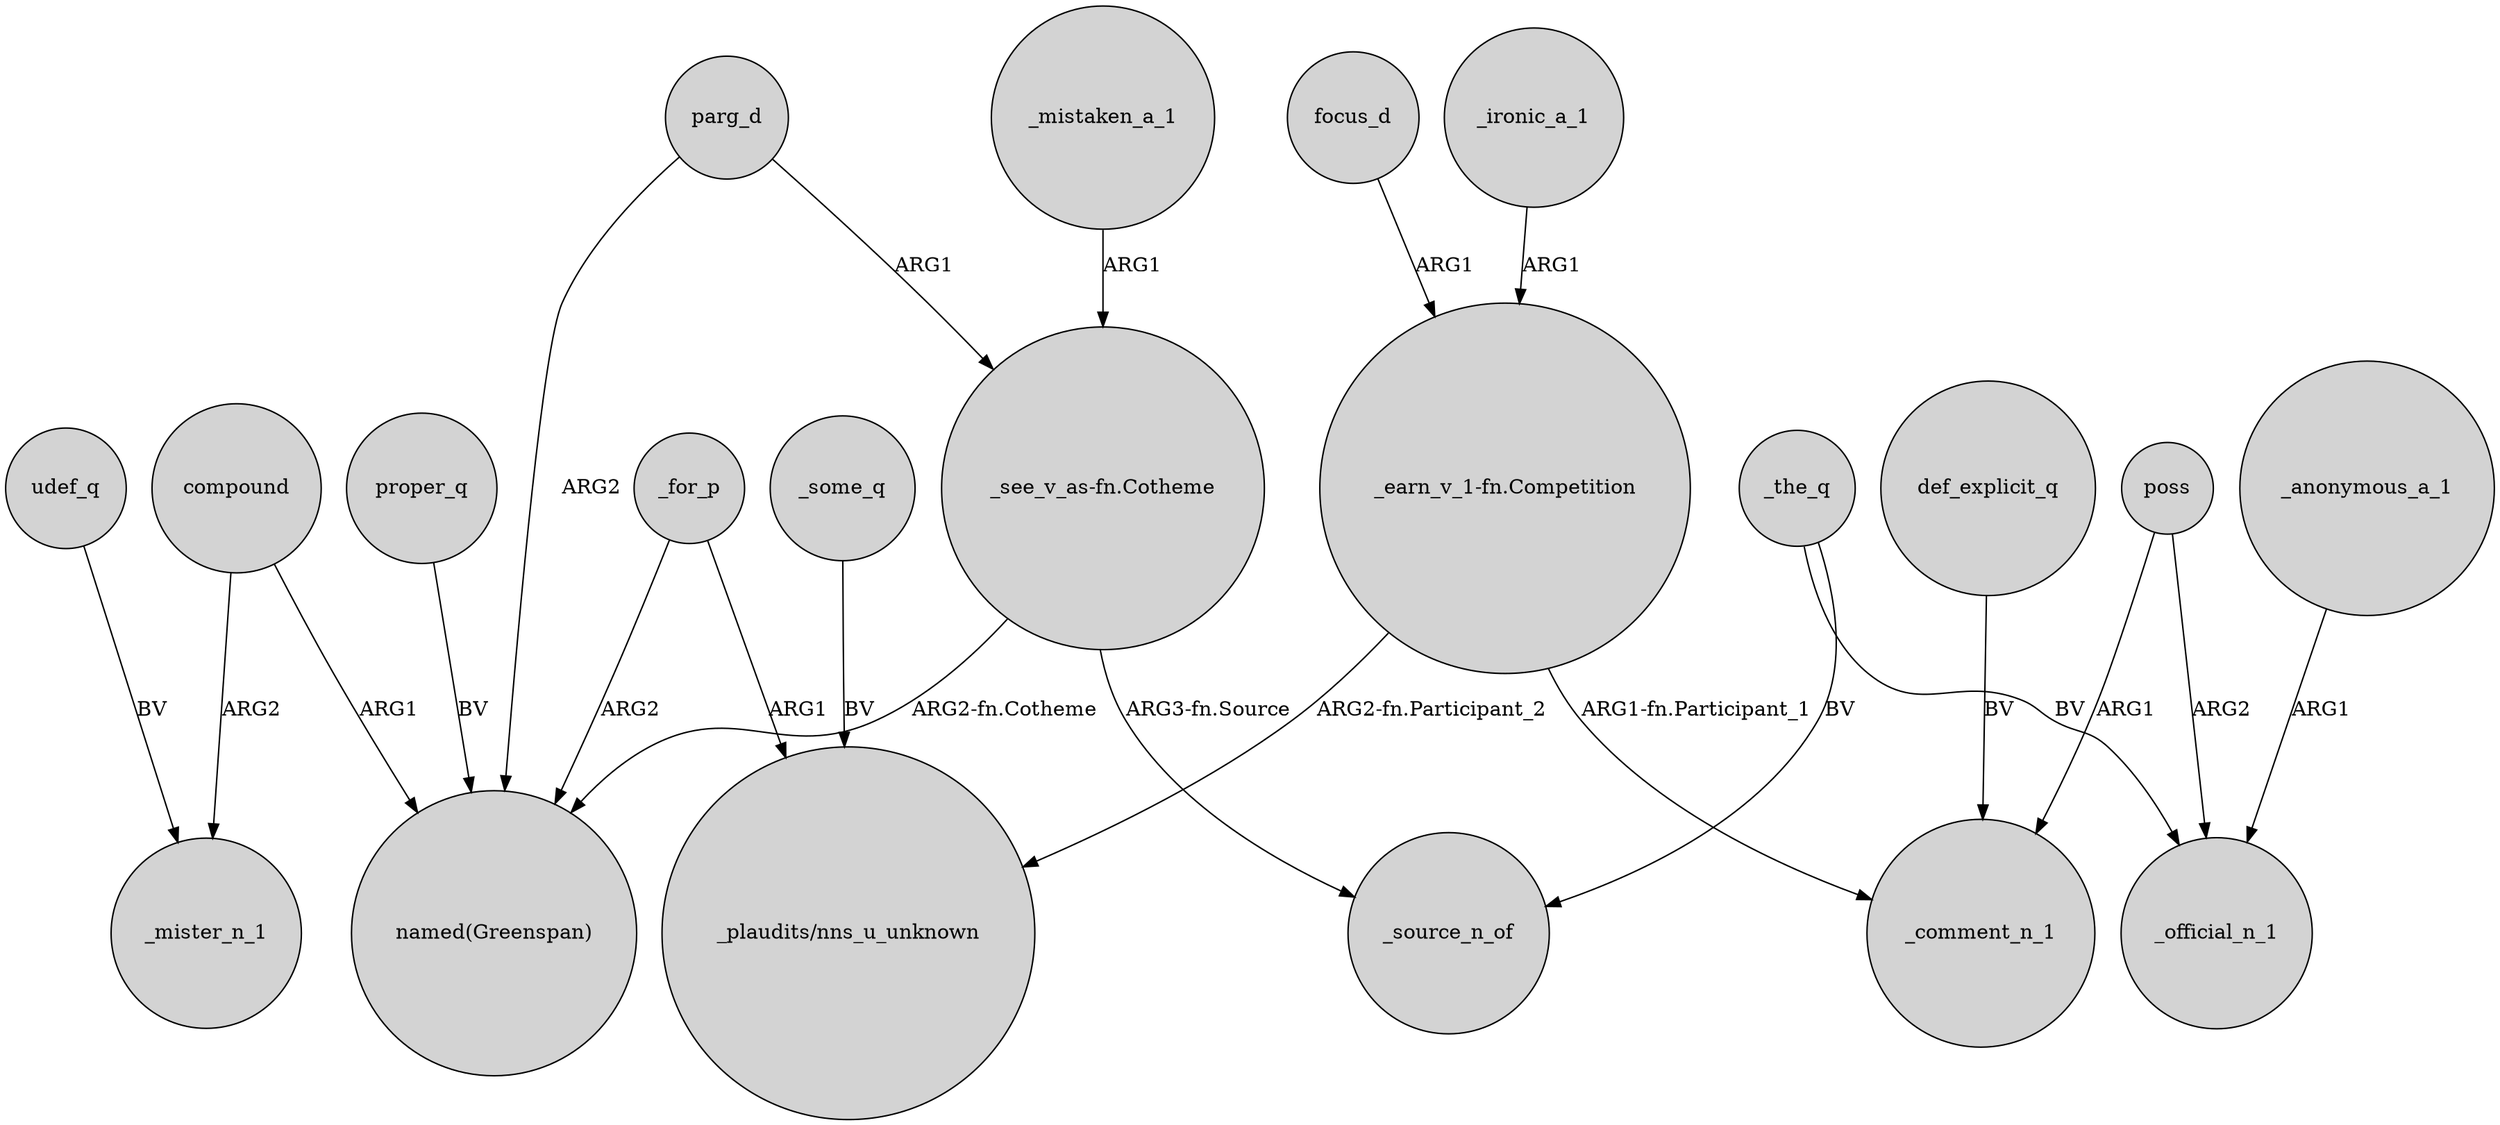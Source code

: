 digraph {
	node [shape=circle style=filled]
	compound -> _mister_n_1 [label=ARG2]
	_for_p -> "named(Greenspan)" [label=ARG2]
	_mistaken_a_1 -> "_see_v_as-fn.Cotheme" [label=ARG1]
	poss -> _official_n_1 [label=ARG2]
	parg_d -> "named(Greenspan)" [label=ARG2]
	def_explicit_q -> _comment_n_1 [label=BV]
	udef_q -> _mister_n_1 [label=BV]
	"_earn_v_1-fn.Competition" -> "_plaudits/nns_u_unknown" [label="ARG2-fn.Participant_2"]
	_ironic_a_1 -> "_earn_v_1-fn.Competition" [label=ARG1]
	_for_p -> "_plaudits/nns_u_unknown" [label=ARG1]
	_anonymous_a_1 -> _official_n_1 [label=ARG1]
	"_see_v_as-fn.Cotheme" -> _source_n_of [label="ARG3-fn.Source"]
	proper_q -> "named(Greenspan)" [label=BV]
	_the_q -> _source_n_of [label=BV]
	focus_d -> "_earn_v_1-fn.Competition" [label=ARG1]
	"_see_v_as-fn.Cotheme" -> "named(Greenspan)" [label="ARG2-fn.Cotheme"]
	parg_d -> "_see_v_as-fn.Cotheme" [label=ARG1]
	poss -> _comment_n_1 [label=ARG1]
	_the_q -> _official_n_1 [label=BV]
	"_earn_v_1-fn.Competition" -> _comment_n_1 [label="ARG1-fn.Participant_1"]
	compound -> "named(Greenspan)" [label=ARG1]
	_some_q -> "_plaudits/nns_u_unknown" [label=BV]
}
